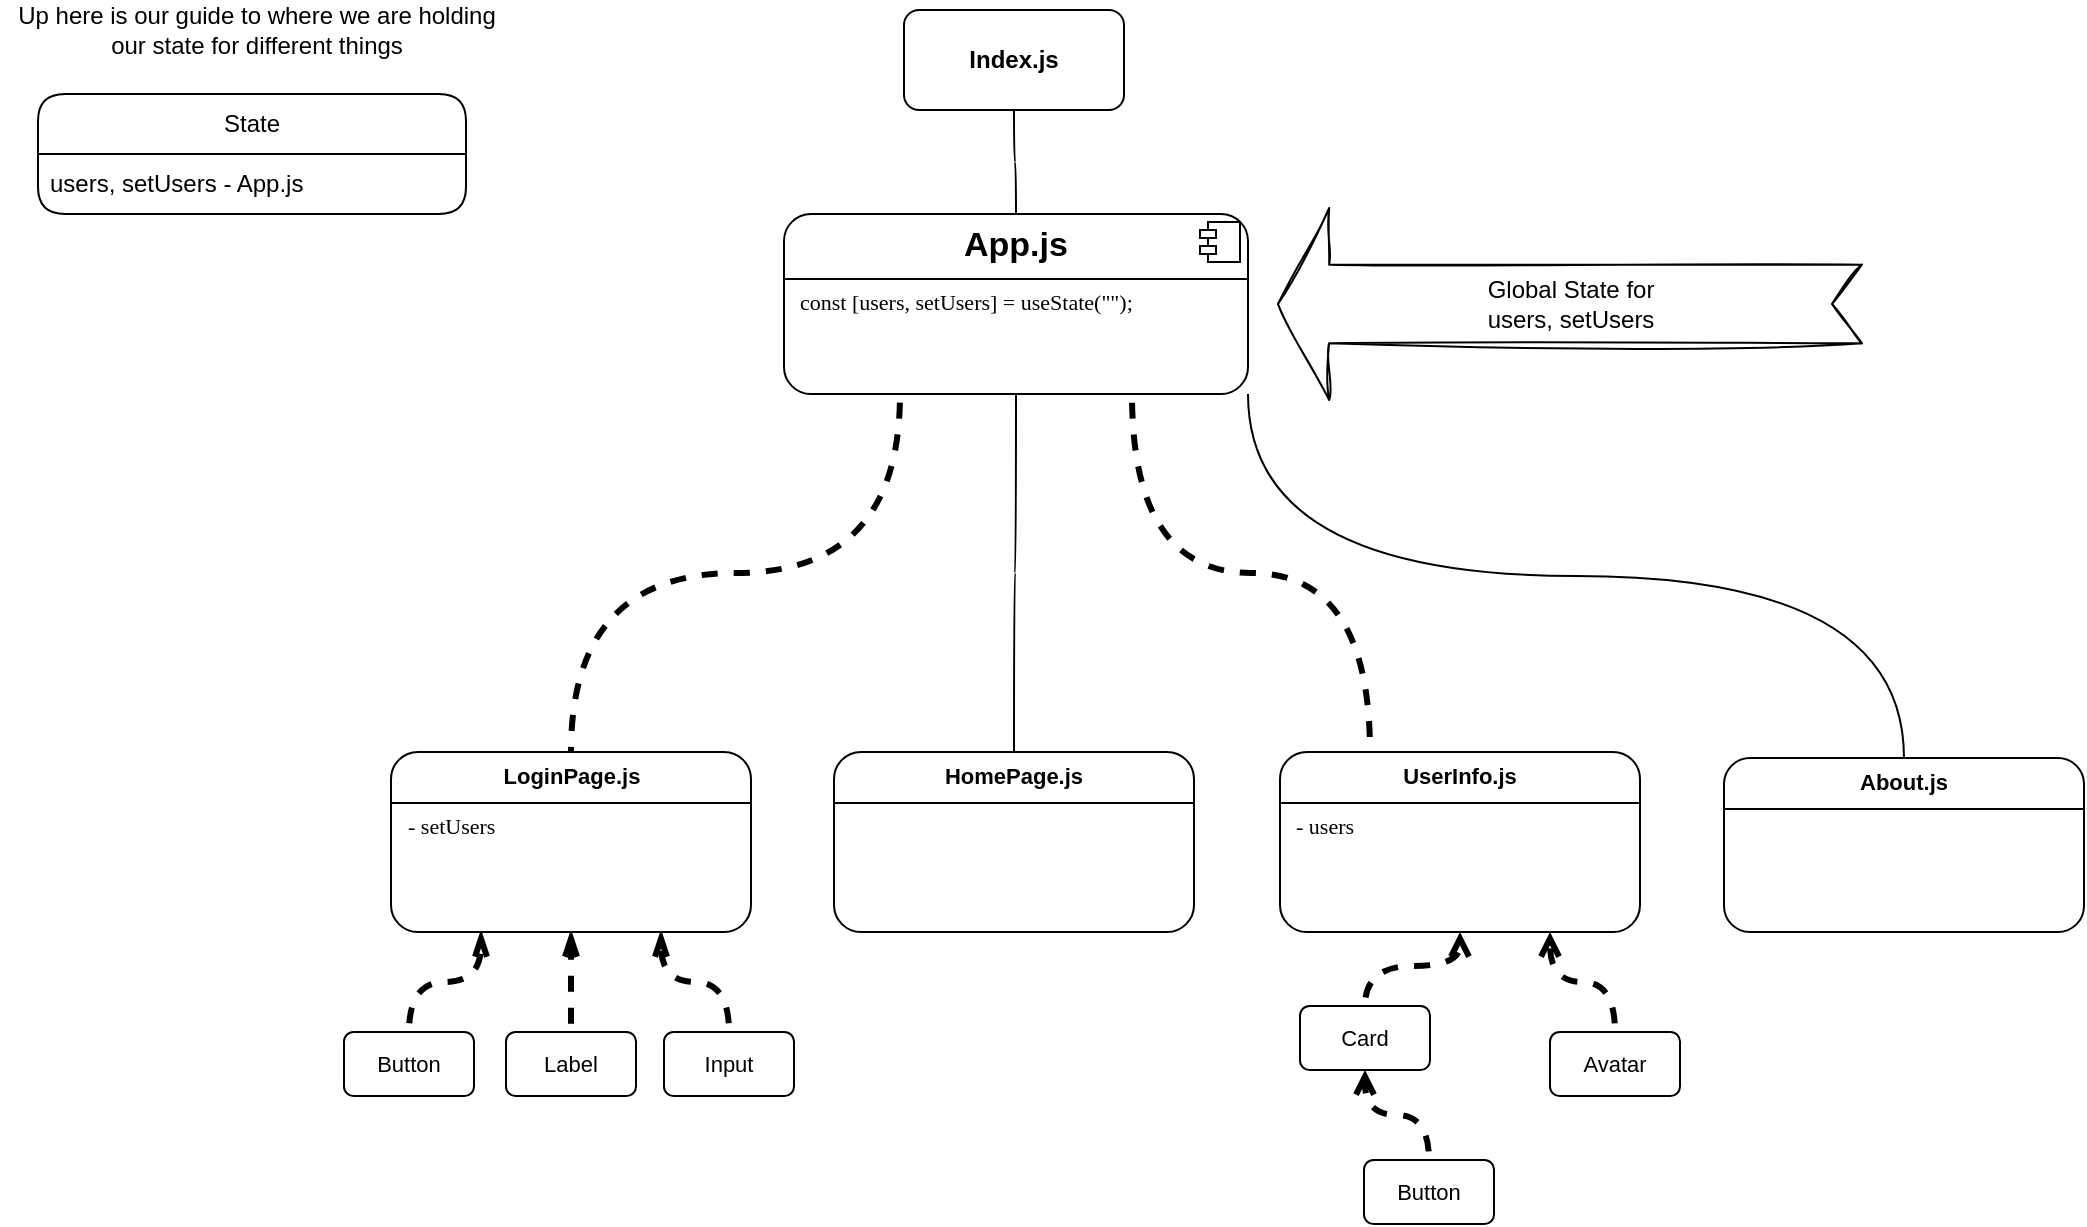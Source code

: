 <mxfile version="24.0.4" type="device">
  <diagram name="Page-1" id="4_FbPExqZdaGjbZD7lT8">
    <mxGraphModel dx="1268" dy="779" grid="0" gridSize="12" guides="1" tooltips="1" connect="1" arrows="1" fold="1" page="1" pageScale="1" pageWidth="1100" pageHeight="850" math="0" shadow="0">
      <root>
        <mxCell id="0" />
        <mxCell id="1" parent="0" />
        <mxCell id="G8CEVvhKv8LoJJHAYXXA-46" style="edgeStyle=orthogonalEdgeStyle;rounded=1;hachureGap=4;orthogonalLoop=1;jettySize=auto;html=1;entryX=0.5;entryY=0;entryDx=0;entryDy=0;fontFamily=Helvetica;fontSource=https%3A%2F%2Ffonts.googleapis.com%2Fcss%3Ffamily%3DArchitects%2BDaughter;fontSize=11;fontColor=default;labelBackgroundColor=none;exitX=1;exitY=1;exitDx=0;exitDy=0;endArrow=none;endFill=0;curved=1;" parent="1" source="G8CEVvhKv8LoJJHAYXXA-31" target="G8CEVvhKv8LoJJHAYXXA-43" edge="1">
          <mxGeometry relative="1" as="geometry">
            <mxPoint x="763" y="232" as="sourcePoint" />
          </mxGeometry>
        </mxCell>
        <mxCell id="s3bToWSDFPMMqJvne5QE-3" style="edgeStyle=orthogonalEdgeStyle;rounded=1;orthogonalLoop=1;jettySize=auto;html=1;entryX=0.25;entryY=0;entryDx=0;entryDy=0;exitX=0.75;exitY=1;exitDx=0;exitDy=0;curved=1;endArrow=none;endFill=0;flowAnimation=1;strokeWidth=3;" edge="1" parent="1" source="G8CEVvhKv8LoJJHAYXXA-31" target="G8CEVvhKv8LoJJHAYXXA-56">
          <mxGeometry relative="1" as="geometry" />
        </mxCell>
        <mxCell id="s3bToWSDFPMMqJvne5QE-4" style="edgeStyle=orthogonalEdgeStyle;rounded=1;orthogonalLoop=1;jettySize=auto;html=1;entryX=0.5;entryY=0;entryDx=0;entryDy=0;exitX=0.25;exitY=1;exitDx=0;exitDy=0;curved=1;endArrow=none;endFill=0;flowAnimation=1;strokeWidth=3;" edge="1" parent="1" source="G8CEVvhKv8LoJJHAYXXA-31" target="G8CEVvhKv8LoJJHAYXXA-41">
          <mxGeometry relative="1" as="geometry" />
        </mxCell>
        <mxCell id="s3bToWSDFPMMqJvne5QE-5" style="edgeStyle=orthogonalEdgeStyle;rounded=1;orthogonalLoop=1;jettySize=auto;html=1;entryX=0.5;entryY=0;entryDx=0;entryDy=0;curved=1;endArrow=none;endFill=0;" edge="1" parent="1" source="G8CEVvhKv8LoJJHAYXXA-31" target="G8CEVvhKv8LoJJHAYXXA-35">
          <mxGeometry relative="1" as="geometry" />
        </mxCell>
        <mxCell id="G8CEVvhKv8LoJJHAYXXA-31" value="&lt;p style=&quot;margin:0px;margin-top:6px;text-align:center;&quot;&gt;&lt;b&gt;&lt;font style=&quot;font-size: 17px;&quot; face=&quot;Helvetica&quot;&gt;App.js&lt;/font&gt;&lt;/b&gt;&lt;/p&gt;&lt;hr size=&quot;1&quot; style=&quot;border-style:solid;&quot;&gt;&lt;p style=&quot;margin:0px;margin-left:8px;&quot;&gt;&lt;font face=&quot;AT5Svpm2tUw_7EIC9Bj6&quot;&gt;const [users, setUsers] = useState(&quot;&quot;);&lt;/font&gt;&lt;/p&gt;" style="align=left;overflow=fill;html=1;dropTarget=0;whiteSpace=wrap;rounded=1;strokeColor=default;verticalAlign=middle;fontFamily=Helvetica;fontSize=11;fontColor=default;labelBackgroundColor=none;fillColor=default;" parent="1" vertex="1">
          <mxGeometry x="418" y="119" width="232" height="90" as="geometry" />
        </mxCell>
        <mxCell id="G8CEVvhKv8LoJJHAYXXA-32" value="" style="shape=component;jettyWidth=8;jettyHeight=4;rounded=1;strokeColor=default;align=center;verticalAlign=middle;fontFamily=Helvetica;fontSize=11;fontColor=default;labelBackgroundColor=none;fillColor=default;" parent="G8CEVvhKv8LoJJHAYXXA-31" vertex="1">
          <mxGeometry x="1" width="20" height="20" relative="1" as="geometry">
            <mxPoint x="-24" y="4" as="offset" />
          </mxGeometry>
        </mxCell>
        <mxCell id="G8CEVvhKv8LoJJHAYXXA-34" value="" style="edgeStyle=orthogonalEdgeStyle;rounded=1;hachureGap=4;orthogonalLoop=1;jettySize=auto;html=1;fontFamily=Helvetica;flowAnimation=0;curved=1;endArrow=none;endFill=0;strokeWidth=1;" parent="1" source="G8CEVvhKv8LoJJHAYXXA-33" target="G8CEVvhKv8LoJJHAYXXA-31" edge="1">
          <mxGeometry relative="1" as="geometry" />
        </mxCell>
        <mxCell id="G8CEVvhKv8LoJJHAYXXA-33" value="&lt;b&gt;&lt;font face=&quot;Helvetica&quot;&gt;Index.js&lt;/font&gt;&lt;/b&gt;" style="html=1;whiteSpace=wrap;hachureGap=4;fontFamily=Architects Daughter;fontSource=https%3A%2F%2Ffonts.googleapis.com%2Fcss%3Ffamily%3DArchitects%2BDaughter;textShadow=0;rounded=1;" parent="1" vertex="1">
          <mxGeometry x="478" y="17" width="110" height="50" as="geometry" />
        </mxCell>
        <mxCell id="G8CEVvhKv8LoJJHAYXXA-35" value="&lt;p style=&quot;margin:0px;margin-top:6px;text-align:center;&quot;&gt;&lt;b&gt;&lt;font face=&quot;Helvetica&quot;&gt;HomePage.js&lt;/font&gt;&lt;/b&gt;&lt;/p&gt;&lt;hr size=&quot;1&quot; style=&quot;border-style:solid;&quot;&gt;&lt;p style=&quot;margin:0px;margin-left:8px;&quot;&gt;&lt;br&gt;&lt;/p&gt;" style="align=left;overflow=fill;html=1;dropTarget=0;whiteSpace=wrap;rounded=1;strokeColor=default;verticalAlign=middle;fontFamily=Helvetica;fontSize=11;fontColor=default;labelBackgroundColor=none;fillColor=default;" parent="1" vertex="1">
          <mxGeometry x="443" y="388" width="180" height="90" as="geometry" />
        </mxCell>
        <mxCell id="G8CEVvhKv8LoJJHAYXXA-51" value="" style="edgeStyle=orthogonalEdgeStyle;rounded=1;hachureGap=4;orthogonalLoop=1;jettySize=auto;html=1;fontFamily=Helvetica;fontSource=https%3A%2F%2Ffonts.googleapis.com%2Fcss%3Ffamily%3DArchitects%2BDaughter;fontSize=11;fontColor=default;labelBackgroundColor=none;endArrow=openThin;endFill=0;curved=1;startArrow=none;startFill=0;flowAnimation=1;entryX=0.25;entryY=1;entryDx=0;entryDy=0;strokeWidth=3;" parent="1" source="G8CEVvhKv8LoJJHAYXXA-50" target="G8CEVvhKv8LoJJHAYXXA-41" edge="1">
          <mxGeometry relative="1" as="geometry" />
        </mxCell>
        <mxCell id="G8CEVvhKv8LoJJHAYXXA-54" style="edgeStyle=orthogonalEdgeStyle;rounded=1;hachureGap=4;orthogonalLoop=1;jettySize=auto;html=1;fontFamily=Helvetica;fontSource=https%3A%2F%2Ffonts.googleapis.com%2Fcss%3Ffamily%3DArchitects%2BDaughter;fontSize=11;fontColor=default;labelBackgroundColor=none;endArrow=openThin;endFill=0;curved=1;startArrow=none;startFill=0;flowAnimation=1;exitX=0.5;exitY=0;exitDx=0;exitDy=0;strokeWidth=3;" parent="1" source="G8CEVvhKv8LoJJHAYXXA-52" target="G8CEVvhKv8LoJJHAYXXA-41" edge="1">
          <mxGeometry relative="1" as="geometry" />
        </mxCell>
        <mxCell id="G8CEVvhKv8LoJJHAYXXA-55" style="edgeStyle=orthogonalEdgeStyle;rounded=1;hachureGap=4;orthogonalLoop=1;jettySize=auto;html=1;entryX=0.75;entryY=1;entryDx=0;entryDy=0;fontFamily=Helvetica;fontSource=https%3A%2F%2Ffonts.googleapis.com%2Fcss%3Ffamily%3DArchitects%2BDaughter;fontSize=11;fontColor=default;labelBackgroundColor=none;endArrow=openThin;endFill=0;curved=1;startArrow=none;startFill=0;flowAnimation=1;exitX=0.5;exitY=0;exitDx=0;exitDy=0;strokeWidth=3;" parent="1" source="G8CEVvhKv8LoJJHAYXXA-53" target="G8CEVvhKv8LoJJHAYXXA-41" edge="1">
          <mxGeometry relative="1" as="geometry" />
        </mxCell>
        <mxCell id="G8CEVvhKv8LoJJHAYXXA-41" value="&lt;p style=&quot;margin:0px;margin-top:6px;text-align:center;&quot;&gt;&lt;b&gt;LoginPage.js&lt;/b&gt;&lt;/p&gt;&lt;hr size=&quot;1&quot; style=&quot;border-style:solid;&quot;&gt;&lt;p style=&quot;margin:0px;margin-left:8px;&quot;&gt;&lt;font face=&quot;AT5Svpm2tUw_7EIC9Bj6&quot;&gt;- setUsers&lt;/font&gt;&lt;/p&gt;" style="align=left;overflow=fill;html=1;dropTarget=0;whiteSpace=wrap;rounded=1;strokeColor=default;verticalAlign=middle;fontFamily=Helvetica;fontSize=11;fontColor=default;labelBackgroundColor=none;fillColor=default;" parent="1" vertex="1">
          <mxGeometry x="221.5" y="388" width="180" height="90" as="geometry" />
        </mxCell>
        <mxCell id="G8CEVvhKv8LoJJHAYXXA-43" value="&lt;p style=&quot;margin:0px;margin-top:6px;text-align:center;&quot;&gt;&lt;b&gt;About.js&lt;/b&gt;&lt;/p&gt;&lt;hr size=&quot;1&quot; style=&quot;border-style:solid;&quot;&gt;&lt;p style=&quot;margin:0px;margin-left:8px;&quot;&gt;&lt;br&gt;&lt;/p&gt;" style="align=left;overflow=fill;html=1;dropTarget=0;whiteSpace=wrap;rounded=1;strokeColor=default;verticalAlign=middle;fontFamily=Helvetica;fontSize=11;fontColor=default;labelBackgroundColor=none;fillColor=default;" parent="1" vertex="1">
          <mxGeometry x="888" y="391" width="180" height="87" as="geometry" />
        </mxCell>
        <mxCell id="G8CEVvhKv8LoJJHAYXXA-50" value="Button" style="whiteSpace=wrap;html=1;fontSize=11;align=center;rounded=1;labelBackgroundColor=none;" parent="1" vertex="1">
          <mxGeometry x="198" y="528" width="65" height="32" as="geometry" />
        </mxCell>
        <mxCell id="G8CEVvhKv8LoJJHAYXXA-52" value="Label" style="whiteSpace=wrap;html=1;fontSize=11;align=center;rounded=1;labelBackgroundColor=none;" parent="1" vertex="1">
          <mxGeometry x="279" y="528" width="65" height="32" as="geometry" />
        </mxCell>
        <mxCell id="G8CEVvhKv8LoJJHAYXXA-53" value="Input" style="whiteSpace=wrap;html=1;fontSize=11;align=center;rounded=1;labelBackgroundColor=none;" parent="1" vertex="1">
          <mxGeometry x="358" y="528" width="65" height="32" as="geometry" />
        </mxCell>
        <mxCell id="G8CEVvhKv8LoJJHAYXXA-56" value="&lt;p style=&quot;margin:0px;margin-top:6px;text-align:center;&quot;&gt;&lt;b&gt;&lt;font face=&quot;Helvetica&quot;&gt;UserInfo.js&lt;/font&gt;&lt;/b&gt;&lt;/p&gt;&lt;hr size=&quot;1&quot; style=&quot;border-style:solid;&quot;&gt;&lt;p style=&quot;margin:0px;margin-left:8px;&quot;&gt;&lt;font face=&quot;dm1YHs8Nv8CcR_O84Hlj&quot;&gt;- users&lt;/font&gt;&lt;/p&gt;" style="align=left;overflow=fill;html=1;dropTarget=0;whiteSpace=wrap;rounded=1;strokeColor=default;verticalAlign=middle;fontFamily=Helvetica;fontSize=11;fontColor=default;labelBackgroundColor=none;fillColor=default;" parent="1" vertex="1">
          <mxGeometry x="666" y="388" width="180" height="90" as="geometry" />
        </mxCell>
        <mxCell id="s3bToWSDFPMMqJvne5QE-7" style="edgeStyle=orthogonalEdgeStyle;rounded=1;orthogonalLoop=1;jettySize=auto;html=1;entryX=0.5;entryY=1;entryDx=0;entryDy=0;curved=1;flowAnimation=1;strokeWidth=3;endArrow=open;endFill=0;" edge="1" parent="1" source="G8CEVvhKv8LoJJHAYXXA-59" target="G8CEVvhKv8LoJJHAYXXA-56">
          <mxGeometry relative="1" as="geometry" />
        </mxCell>
        <mxCell id="G8CEVvhKv8LoJJHAYXXA-59" value="Card" style="whiteSpace=wrap;html=1;fontSize=11;align=center;rounded=1;labelBackgroundColor=none;" parent="1" vertex="1">
          <mxGeometry x="676" y="515" width="65" height="32" as="geometry" />
        </mxCell>
        <mxCell id="s3bToWSDFPMMqJvne5QE-8" style="edgeStyle=orthogonalEdgeStyle;rounded=1;orthogonalLoop=1;jettySize=auto;html=1;entryX=0.75;entryY=1;entryDx=0;entryDy=0;curved=1;flowAnimation=1;strokeWidth=3;endArrow=open;endFill=0;" edge="1" parent="1" source="G8CEVvhKv8LoJJHAYXXA-61" target="G8CEVvhKv8LoJJHAYXXA-56">
          <mxGeometry relative="1" as="geometry" />
        </mxCell>
        <mxCell id="G8CEVvhKv8LoJJHAYXXA-61" value="Avatar" style="whiteSpace=wrap;html=1;fontSize=11;align=center;rounded=1;labelBackgroundColor=none;" parent="1" vertex="1">
          <mxGeometry x="801" y="528" width="65" height="32" as="geometry" />
        </mxCell>
        <mxCell id="s3bToWSDFPMMqJvne5QE-6" style="edgeStyle=orthogonalEdgeStyle;rounded=1;orthogonalLoop=1;jettySize=auto;html=1;entryX=0.5;entryY=1;entryDx=0;entryDy=0;curved=1;flowAnimation=1;strokeWidth=3;endArrow=open;endFill=0;" edge="1" parent="1" source="G8CEVvhKv8LoJJHAYXXA-63" target="G8CEVvhKv8LoJJHAYXXA-59">
          <mxGeometry relative="1" as="geometry" />
        </mxCell>
        <mxCell id="G8CEVvhKv8LoJJHAYXXA-63" value="Button" style="whiteSpace=wrap;html=1;fontSize=11;align=center;rounded=1;labelBackgroundColor=none;" parent="1" vertex="1">
          <mxGeometry x="708" y="592" width="65" height="32" as="geometry" />
        </mxCell>
        <mxCell id="4fF6XaQS3U98OSgZjrtY-1" value="State" style="swimlane;fontStyle=0;childLayout=stackLayout;horizontal=1;startSize=30;horizontalStack=0;resizeParent=1;resizeParentMax=0;resizeLast=0;collapsible=1;marginBottom=0;whiteSpace=wrap;html=1;hachureGap=4;fontFamily=Helvetica;rounded=1;" parent="1" vertex="1">
          <mxGeometry x="45" y="59" width="214" height="60" as="geometry">
            <mxRectangle x="51" y="17" width="65" height="30" as="alternateBounds" />
          </mxGeometry>
        </mxCell>
        <mxCell id="4fF6XaQS3U98OSgZjrtY-2" value="users, setUsers - App.js" style="text;strokeColor=none;fillColor=none;align=left;verticalAlign=middle;spacingLeft=4;spacingRight=4;overflow=hidden;points=[[0,0.5],[1,0.5]];portConstraint=eastwest;rotatable=0;whiteSpace=wrap;html=1;fontFamily=Helvetica;rounded=1;" parent="4fF6XaQS3U98OSgZjrtY-1" vertex="1">
          <mxGeometry y="30" width="214" height="30" as="geometry" />
        </mxCell>
        <mxCell id="4fF6XaQS3U98OSgZjrtY-5" value="Up here is our guide to where we are holding our state for different things" style="text;html=1;align=center;verticalAlign=middle;whiteSpace=wrap;rounded=1;fontFamily=Helvetica;" parent="1" vertex="1">
          <mxGeometry x="26" y="12" width="257" height="30" as="geometry" />
        </mxCell>
        <mxCell id="s3bToWSDFPMMqJvne5QE-1" value="Global State for&lt;div&gt;users, setUsers&lt;/div&gt;" style="html=1;shadow=0;dashed=0;align=center;verticalAlign=middle;shape=mxgraph.arrows2.arrow;dy=0.59;dx=25.59;notch=15;flipH=1;sketch=1;curveFitting=1;jiggle=2;rounded=1;" vertex="1" parent="1">
          <mxGeometry x="665" y="116" width="292" height="96" as="geometry" />
        </mxCell>
      </root>
    </mxGraphModel>
  </diagram>
</mxfile>
